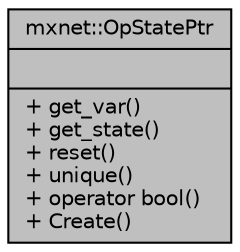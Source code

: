 digraph "mxnet::OpStatePtr"
{
  edge [fontname="Helvetica",fontsize="10",labelfontname="Helvetica",labelfontsize="10"];
  node [fontname="Helvetica",fontsize="10",shape=record];
  Node1 [label="{mxnet::OpStatePtr\n||+ get_var()\l+ get_state()\l+ reset()\l+ unique()\l+ operator bool()\l+ Create()\l}",height=0.2,width=0.4,color="black", fillcolor="grey75", style="filled", fontcolor="black"];
}
